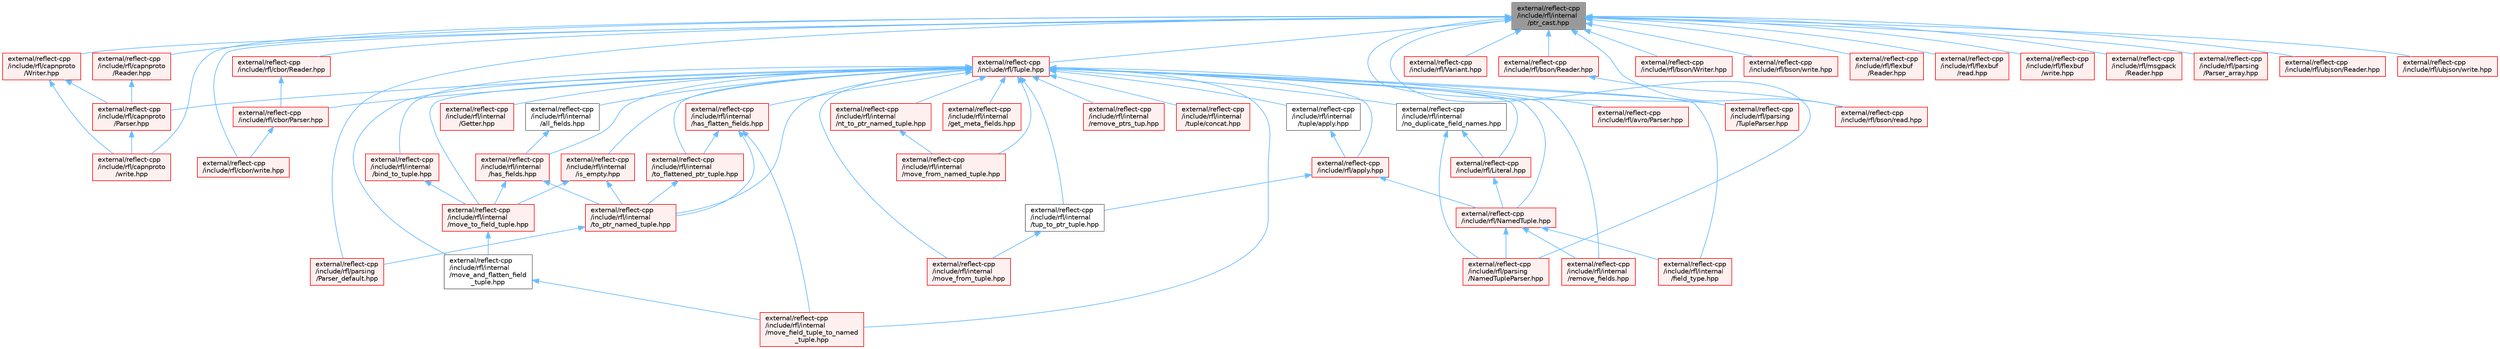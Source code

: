 digraph "external/reflect-cpp/include/rfl/internal/ptr_cast.hpp"
{
 // LATEX_PDF_SIZE
  bgcolor="transparent";
  edge [fontname=Helvetica,fontsize=10,labelfontname=Helvetica,labelfontsize=10];
  node [fontname=Helvetica,fontsize=10,shape=box,height=0.2,width=0.4];
  Node1 [id="Node000001",label="external/reflect-cpp\l/include/rfl/internal\l/ptr_cast.hpp",height=0.2,width=0.4,color="gray40", fillcolor="grey60", style="filled", fontcolor="black",tooltip=" "];
  Node1 -> Node2 [id="edge1_Node000001_Node000002",dir="back",color="steelblue1",style="solid",tooltip=" "];
  Node2 [id="Node000002",label="external/reflect-cpp\l/include/rfl/Tuple.hpp",height=0.2,width=0.4,color="red", fillcolor="#FFF0F0", style="filled",URL="$_tuple_8hpp.html",tooltip=" "];
  Node2 -> Node3 [id="edge2_Node000002_Node000003",dir="back",color="steelblue1",style="solid",tooltip=" "];
  Node3 [id="Node000003",label="external/reflect-cpp\l/include/rfl/Literal.hpp",height=0.2,width=0.4,color="red", fillcolor="#FFF0F0", style="filled",URL="$_literal_8hpp.html",tooltip=" "];
  Node3 -> Node732 [id="edge3_Node000003_Node000732",dir="back",color="steelblue1",style="solid",tooltip=" "];
  Node732 [id="Node000732",label="external/reflect-cpp\l/include/rfl/NamedTuple.hpp",height=0.2,width=0.4,color="red", fillcolor="#FFF0F0", style="filled",URL="$_named_tuple_8hpp.html",tooltip=" "];
  Node732 -> Node737 [id="edge4_Node000732_Node000737",dir="back",color="steelblue1",style="solid",tooltip=" "];
  Node737 [id="Node000737",label="external/reflect-cpp\l/include/rfl/internal\l/field_type.hpp",height=0.2,width=0.4,color="red", fillcolor="#FFF0F0", style="filled",URL="$internal_2field__type_8hpp.html",tooltip=" "];
  Node732 -> Node734 [id="edge5_Node000732_Node000734",dir="back",color="steelblue1",style="solid",tooltip=" "];
  Node734 [id="Node000734",label="external/reflect-cpp\l/include/rfl/internal\l/remove_fields.hpp",height=0.2,width=0.4,color="red", fillcolor="#FFF0F0", style="filled",URL="$internal_2remove__fields_8hpp.html",tooltip=" "];
  Node732 -> Node671 [id="edge6_Node000732_Node000671",dir="back",color="steelblue1",style="solid",tooltip=" "];
  Node671 [id="Node000671",label="external/reflect-cpp\l/include/rfl/parsing\l/NamedTupleParser.hpp",height=0.2,width=0.4,color="red", fillcolor="#FFF0F0", style="filled",URL="$_named_tuple_parser_8hpp.html",tooltip=" "];
  Node2 -> Node732 [id="edge7_Node000002_Node000732",dir="back",color="steelblue1",style="solid",tooltip=" "];
  Node2 -> Node842 [id="edge8_Node000002_Node000842",dir="back",color="steelblue1",style="solid",tooltip=" "];
  Node842 [id="Node000842",label="external/reflect-cpp\l/include/rfl/apply.hpp",height=0.2,width=0.4,color="red", fillcolor="#FFF0F0", style="filled",URL="$apply_8hpp.html",tooltip=" "];
  Node842 -> Node732 [id="edge9_Node000842_Node000732",dir="back",color="steelblue1",style="solid",tooltip=" "];
  Node842 -> Node793 [id="edge10_Node000842_Node000793",dir="back",color="steelblue1",style="solid",tooltip=" "];
  Node793 [id="Node000793",label="external/reflect-cpp\l/include/rfl/internal\l/tup_to_ptr_tuple.hpp",height=0.2,width=0.4,color="grey40", fillcolor="white", style="filled",URL="$tup__to__ptr__tuple_8hpp.html",tooltip=" "];
  Node793 -> Node752 [id="edge11_Node000793_Node000752",dir="back",color="steelblue1",style="solid",tooltip=" "];
  Node752 [id="Node000752",label="external/reflect-cpp\l/include/rfl/internal\l/move_from_tuple.hpp",height=0.2,width=0.4,color="red", fillcolor="#FFF0F0", style="filled",URL="$move__from__tuple_8hpp.html",tooltip=" "];
  Node2 -> Node674 [id="edge12_Node000002_Node000674",dir="back",color="steelblue1",style="solid",tooltip=" "];
  Node674 [id="Node000674",label="external/reflect-cpp\l/include/rfl/avro/Parser.hpp",height=0.2,width=0.4,color="red", fillcolor="#FFF0F0", style="filled",URL="$avro_2_parser_8hpp.html",tooltip=" "];
  Node2 -> Node680 [id="edge13_Node000002_Node000680",dir="back",color="steelblue1",style="solid",tooltip=" "];
  Node680 [id="Node000680",label="external/reflect-cpp\l/include/rfl/capnproto\l/Parser.hpp",height=0.2,width=0.4,color="red", fillcolor="#FFF0F0", style="filled",URL="$capnproto_2_parser_8hpp.html",tooltip=" "];
  Node680 -> Node241 [id="edge14_Node000680_Node000241",dir="back",color="steelblue1",style="solid",tooltip=" "];
  Node241 [id="Node000241",label="external/reflect-cpp\l/include/rfl/capnproto\l/write.hpp",height=0.2,width=0.4,color="red", fillcolor="#FFF0F0", style="filled",URL="$capnproto_2write_8hpp.html",tooltip=" "];
  Node2 -> Node682 [id="edge15_Node000002_Node000682",dir="back",color="steelblue1",style="solid",tooltip=" "];
  Node682 [id="Node000682",label="external/reflect-cpp\l/include/rfl/cbor/Parser.hpp",height=0.2,width=0.4,color="red", fillcolor="#FFF0F0", style="filled",URL="$cbor_2_parser_8hpp.html",tooltip=" "];
  Node682 -> Node685 [id="edge16_Node000682_Node000685",dir="back",color="steelblue1",style="solid",tooltip=" "];
  Node685 [id="Node000685",label="external/reflect-cpp\l/include/rfl/cbor/write.hpp",height=0.2,width=0.4,color="red", fillcolor="#FFF0F0", style="filled",URL="$cbor_2write_8hpp.html",tooltip=" "];
  Node2 -> Node843 [id="edge17_Node000002_Node000843",dir="back",color="steelblue1",style="solid",tooltip=" "];
  Node843 [id="Node000843",label="external/reflect-cpp\l/include/rfl/internal\l/Getter.hpp",height=0.2,width=0.4,color="red", fillcolor="#FFF0F0", style="filled",URL="$_getter_8hpp.html",tooltip=" "];
  Node2 -> Node802 [id="edge18_Node000002_Node000802",dir="back",color="steelblue1",style="solid",tooltip=" "];
  Node802 [id="Node000802",label="external/reflect-cpp\l/include/rfl/internal\l/all_fields.hpp",height=0.2,width=0.4,color="grey40", fillcolor="white", style="filled",URL="$all__fields_8hpp.html",tooltip=" "];
  Node802 -> Node781 [id="edge19_Node000802_Node000781",dir="back",color="steelblue1",style="solid",tooltip=" "];
  Node781 [id="Node000781",label="external/reflect-cpp\l/include/rfl/internal\l/has_fields.hpp",height=0.2,width=0.4,color="red", fillcolor="#FFF0F0", style="filled",URL="$has__fields_8hpp.html",tooltip=" "];
  Node781 -> Node743 [id="edge20_Node000781_Node000743",dir="back",color="steelblue1",style="solid",tooltip=" "];
  Node743 [id="Node000743",label="external/reflect-cpp\l/include/rfl/internal\l/move_to_field_tuple.hpp",height=0.2,width=0.4,color="red", fillcolor="#FFF0F0", style="filled",URL="$move__to__field__tuple_8hpp.html",tooltip=" "];
  Node743 -> Node771 [id="edge21_Node000743_Node000771",dir="back",color="steelblue1",style="solid",tooltip=" "];
  Node771 [id="Node000771",label="external/reflect-cpp\l/include/rfl/internal\l/move_and_flatten_field\l_tuple.hpp",height=0.2,width=0.4,color="grey40", fillcolor="white", style="filled",URL="$move__and__flatten__field__tuple_8hpp.html",tooltip=" "];
  Node771 -> Node772 [id="edge22_Node000771_Node000772",dir="back",color="steelblue1",style="solid",tooltip=" "];
  Node772 [id="Node000772",label="external/reflect-cpp\l/include/rfl/internal\l/move_field_tuple_to_named\l_tuple.hpp",height=0.2,width=0.4,color="red", fillcolor="#FFF0F0", style="filled",URL="$move__field__tuple__to__named__tuple_8hpp.html",tooltip=" "];
  Node781 -> Node775 [id="edge23_Node000781_Node000775",dir="back",color="steelblue1",style="solid",tooltip=" "];
  Node775 [id="Node000775",label="external/reflect-cpp\l/include/rfl/internal\l/to_ptr_named_tuple.hpp",height=0.2,width=0.4,color="red", fillcolor="#FFF0F0", style="filled",URL="$to__ptr__named__tuple_8hpp.html",tooltip=" "];
  Node775 -> Node730 [id="edge24_Node000775_Node000730",dir="back",color="steelblue1",style="solid",tooltip=" "];
  Node730 [id="Node000730",label="external/reflect-cpp\l/include/rfl/parsing\l/Parser_default.hpp",height=0.2,width=0.4,color="red", fillcolor="#FFF0F0", style="filled",URL="$_parser__default_8hpp.html",tooltip=" "];
  Node2 -> Node742 [id="edge25_Node000002_Node000742",dir="back",color="steelblue1",style="solid",tooltip=" "];
  Node742 [id="Node000742",label="external/reflect-cpp\l/include/rfl/internal\l/bind_to_tuple.hpp",height=0.2,width=0.4,color="red", fillcolor="#FFF0F0", style="filled",URL="$bind__to__tuple_8hpp.html",tooltip=" "];
  Node742 -> Node743 [id="edge26_Node000742_Node000743",dir="back",color="steelblue1",style="solid",tooltip=" "];
  Node2 -> Node737 [id="edge27_Node000002_Node000737",dir="back",color="steelblue1",style="solid",tooltip=" "];
  Node2 -> Node841 [id="edge28_Node000002_Node000841",dir="back",color="steelblue1",style="solid",tooltip=" "];
  Node841 [id="Node000841",label="external/reflect-cpp\l/include/rfl/internal\l/get_meta_fields.hpp",height=0.2,width=0.4,color="red", fillcolor="#FFF0F0", style="filled",URL="$get__meta__fields_8hpp.html",tooltip=" "];
  Node2 -> Node781 [id="edge29_Node000002_Node000781",dir="back",color="steelblue1",style="solid",tooltip=" "];
  Node2 -> Node851 [id="edge30_Node000002_Node000851",dir="back",color="steelblue1",style="solid",tooltip=" "];
  Node851 [id="Node000851",label="external/reflect-cpp\l/include/rfl/internal\l/has_flatten_fields.hpp",height=0.2,width=0.4,color="red", fillcolor="#FFF0F0", style="filled",URL="$has__flatten__fields_8hpp.html",tooltip=" "];
  Node851 -> Node772 [id="edge31_Node000851_Node000772",dir="back",color="steelblue1",style="solid",tooltip=" "];
  Node851 -> Node782 [id="edge32_Node000851_Node000782",dir="back",color="steelblue1",style="solid",tooltip=" "];
  Node782 [id="Node000782",label="external/reflect-cpp\l/include/rfl/internal\l/to_flattened_ptr_tuple.hpp",height=0.2,width=0.4,color="red", fillcolor="#FFF0F0", style="filled",URL="$to__flattened__ptr__tuple_8hpp.html",tooltip=" "];
  Node782 -> Node775 [id="edge33_Node000782_Node000775",dir="back",color="steelblue1",style="solid",tooltip=" "];
  Node851 -> Node775 [id="edge34_Node000851_Node000775",dir="back",color="steelblue1",style="solid",tooltip=" "];
  Node2 -> Node785 [id="edge35_Node000002_Node000785",dir="back",color="steelblue1",style="solid",tooltip=" "];
  Node785 [id="Node000785",label="external/reflect-cpp\l/include/rfl/internal\l/is_empty.hpp",height=0.2,width=0.4,color="red", fillcolor="#FFF0F0", style="filled",URL="$internal_2is__empty_8hpp.html",tooltip=" "];
  Node785 -> Node743 [id="edge36_Node000785_Node000743",dir="back",color="steelblue1",style="solid",tooltip=" "];
  Node785 -> Node775 [id="edge37_Node000785_Node000775",dir="back",color="steelblue1",style="solid",tooltip=" "];
  Node2 -> Node771 [id="edge38_Node000002_Node000771",dir="back",color="steelblue1",style="solid",tooltip=" "];
  Node2 -> Node772 [id="edge39_Node000002_Node000772",dir="back",color="steelblue1",style="solid",tooltip=" "];
  Node2 -> Node769 [id="edge40_Node000002_Node000769",dir="back",color="steelblue1",style="solid",tooltip=" "];
  Node769 [id="Node000769",label="external/reflect-cpp\l/include/rfl/internal\l/move_from_named_tuple.hpp",height=0.2,width=0.4,color="red", fillcolor="#FFF0F0", style="filled",URL="$move__from__named__tuple_8hpp.html",tooltip=" "];
  Node2 -> Node752 [id="edge41_Node000002_Node000752",dir="back",color="steelblue1",style="solid",tooltip=" "];
  Node2 -> Node743 [id="edge42_Node000002_Node000743",dir="back",color="steelblue1",style="solid",tooltip=" "];
  Node2 -> Node852 [id="edge43_Node000002_Node000852",dir="back",color="steelblue1",style="solid",tooltip=" "];
  Node852 [id="Node000852",label="external/reflect-cpp\l/include/rfl/internal\l/no_duplicate_field_names.hpp",height=0.2,width=0.4,color="grey40", fillcolor="white", style="filled",URL="$no__duplicate__field__names_8hpp.html",tooltip=" "];
  Node852 -> Node3 [id="edge44_Node000852_Node000003",dir="back",color="steelblue1",style="solid",tooltip=" "];
  Node852 -> Node671 [id="edge45_Node000852_Node000671",dir="back",color="steelblue1",style="solid",tooltip=" "];
  Node2 -> Node792 [id="edge46_Node000002_Node000792",dir="back",color="steelblue1",style="solid",tooltip=" "];
  Node792 [id="Node000792",label="external/reflect-cpp\l/include/rfl/internal\l/nt_to_ptr_named_tuple.hpp",height=0.2,width=0.4,color="red", fillcolor="#FFF0F0", style="filled",URL="$nt__to__ptr__named__tuple_8hpp.html",tooltip=" "];
  Node792 -> Node769 [id="edge47_Node000792_Node000769",dir="back",color="steelblue1",style="solid",tooltip=" "];
  Node2 -> Node734 [id="edge48_Node000002_Node000734",dir="back",color="steelblue1",style="solid",tooltip=" "];
  Node2 -> Node750 [id="edge49_Node000002_Node000750",dir="back",color="steelblue1",style="solid",tooltip=" "];
  Node750 [id="Node000750",label="external/reflect-cpp\l/include/rfl/internal\l/remove_ptrs_tup.hpp",height=0.2,width=0.4,color="red", fillcolor="#FFF0F0", style="filled",URL="$remove__ptrs__tup_8hpp.html",tooltip=" "];
  Node2 -> Node782 [id="edge50_Node000002_Node000782",dir="back",color="steelblue1",style="solid",tooltip=" "];
  Node2 -> Node775 [id="edge51_Node000002_Node000775",dir="back",color="steelblue1",style="solid",tooltip=" "];
  Node2 -> Node793 [id="edge52_Node000002_Node000793",dir="back",color="steelblue1",style="solid",tooltip=" "];
  Node2 -> Node853 [id="edge53_Node000002_Node000853",dir="back",color="steelblue1",style="solid",tooltip=" "];
  Node853 [id="Node000853",label="external/reflect-cpp\l/include/rfl/internal\l/tuple/apply.hpp",height=0.2,width=0.4,color="grey40", fillcolor="white", style="filled",URL="$internal_2tuple_2apply_8hpp.html",tooltip=" "];
  Node853 -> Node842 [id="edge54_Node000853_Node000842",dir="back",color="steelblue1",style="solid",tooltip=" "];
  Node2 -> Node854 [id="edge55_Node000002_Node000854",dir="back",color="steelblue1",style="solid",tooltip=" "];
  Node854 [id="Node000854",label="external/reflect-cpp\l/include/rfl/internal\l/tuple/concat.hpp",height=0.2,width=0.4,color="red", fillcolor="#FFF0F0", style="filled",URL="$concat_8hpp.html",tooltip=" "];
  Node2 -> Node795 [id="edge56_Node000002_Node000795",dir="back",color="steelblue1",style="solid",tooltip=" "];
  Node795 [id="Node000795",label="external/reflect-cpp\l/include/rfl/parsing\l/TupleParser.hpp",height=0.2,width=0.4,color="red", fillcolor="#FFF0F0", style="filled",URL="$_tuple_parser_8hpp.html",tooltip=" "];
  Node1 -> Node865 [id="edge57_Node000001_Node000865",dir="back",color="steelblue1",style="solid",tooltip=" "];
  Node865 [id="Node000865",label="external/reflect-cpp\l/include/rfl/Variant.hpp",height=0.2,width=0.4,color="red", fillcolor="#FFF0F0", style="filled",URL="$_variant_8hpp.html",tooltip=" "];
  Node1 -> Node904 [id="edge58_Node000001_Node000904",dir="back",color="steelblue1",style="solid",tooltip=" "];
  Node904 [id="Node000904",label="external/reflect-cpp\l/include/rfl/bson/Reader.hpp",height=0.2,width=0.4,color="red", fillcolor="#FFF0F0", style="filled",URL="$bson_2_reader_8hpp.html",tooltip=" "];
  Node904 -> Node676 [id="edge59_Node000904_Node000676",dir="back",color="steelblue1",style="solid",tooltip=" "];
  Node676 [id="Node000676",label="external/reflect-cpp\l/include/rfl/bson/read.hpp",height=0.2,width=0.4,color="red", fillcolor="#FFF0F0", style="filled",URL="$bson_2read_8hpp.html",tooltip=" "];
  Node1 -> Node905 [id="edge60_Node000001_Node000905",dir="back",color="steelblue1",style="solid",tooltip=" "];
  Node905 [id="Node000905",label="external/reflect-cpp\l/include/rfl/bson/Writer.hpp",height=0.2,width=0.4,color="red", fillcolor="#FFF0F0", style="filled",URL="$bson_2_writer_8hpp.html",tooltip=" "];
  Node1 -> Node676 [id="edge61_Node000001_Node000676",dir="back",color="steelblue1",style="solid",tooltip=" "];
  Node1 -> Node678 [id="edge62_Node000001_Node000678",dir="back",color="steelblue1",style="solid",tooltip=" "];
  Node678 [id="Node000678",label="external/reflect-cpp\l/include/rfl/bson/write.hpp",height=0.2,width=0.4,color="red", fillcolor="#FFF0F0", style="filled",URL="$bson_2write_8hpp.html",tooltip=" "];
  Node1 -> Node835 [id="edge63_Node000001_Node000835",dir="back",color="steelblue1",style="solid",tooltip=" "];
  Node835 [id="Node000835",label="external/reflect-cpp\l/include/rfl/capnproto\l/Reader.hpp",height=0.2,width=0.4,color="red", fillcolor="#FFF0F0", style="filled",URL="$capnproto_2_reader_8hpp.html",tooltip=" "];
  Node835 -> Node680 [id="edge64_Node000835_Node000680",dir="back",color="steelblue1",style="solid",tooltip=" "];
  Node1 -> Node837 [id="edge65_Node000001_Node000837",dir="back",color="steelblue1",style="solid",tooltip=" "];
  Node837 [id="Node000837",label="external/reflect-cpp\l/include/rfl/capnproto\l/Writer.hpp",height=0.2,width=0.4,color="red", fillcolor="#FFF0F0", style="filled",URL="$capnproto_2_writer_8hpp.html",tooltip=" "];
  Node837 -> Node680 [id="edge66_Node000837_Node000680",dir="back",color="steelblue1",style="solid",tooltip=" "];
  Node837 -> Node241 [id="edge67_Node000837_Node000241",dir="back",color="steelblue1",style="solid",tooltip=" "];
  Node1 -> Node241 [id="edge68_Node000001_Node000241",dir="back",color="steelblue1",style="solid",tooltip=" "];
  Node1 -> Node908 [id="edge69_Node000001_Node000908",dir="back",color="steelblue1",style="solid",tooltip=" "];
  Node908 [id="Node000908",label="external/reflect-cpp\l/include/rfl/cbor/Reader.hpp",height=0.2,width=0.4,color="red", fillcolor="#FFF0F0", style="filled",URL="$cbor_2_reader_8hpp.html",tooltip=" "];
  Node908 -> Node682 [id="edge70_Node000908_Node000682",dir="back",color="steelblue1",style="solid",tooltip=" "];
  Node1 -> Node685 [id="edge71_Node000001_Node000685",dir="back",color="steelblue1",style="solid",tooltip=" "];
  Node1 -> Node909 [id="edge72_Node000001_Node000909",dir="back",color="steelblue1",style="solid",tooltip=" "];
  Node909 [id="Node000909",label="external/reflect-cpp\l/include/rfl/flexbuf\l/Reader.hpp",height=0.2,width=0.4,color="red", fillcolor="#FFF0F0", style="filled",URL="$flexbuf_2_reader_8hpp.html",tooltip=" "];
  Node1 -> Node688 [id="edge73_Node000001_Node000688",dir="back",color="steelblue1",style="solid",tooltip=" "];
  Node688 [id="Node000688",label="external/reflect-cpp\l/include/rfl/flexbuf\l/read.hpp",height=0.2,width=0.4,color="red", fillcolor="#FFF0F0", style="filled",URL="$flexbuf_2read_8hpp.html",tooltip=" "];
  Node1 -> Node690 [id="edge74_Node000001_Node000690",dir="back",color="steelblue1",style="solid",tooltip=" "];
  Node690 [id="Node000690",label="external/reflect-cpp\l/include/rfl/flexbuf\l/write.hpp",height=0.2,width=0.4,color="red", fillcolor="#FFF0F0", style="filled",URL="$flexbuf_2write_8hpp.html",tooltip=" "];
  Node1 -> Node910 [id="edge75_Node000001_Node000910",dir="back",color="steelblue1",style="solid",tooltip=" "];
  Node910 [id="Node000910",label="external/reflect-cpp\l/include/rfl/msgpack\l/Reader.hpp",height=0.2,width=0.4,color="red", fillcolor="#FFF0F0", style="filled",URL="$msgpack_2_reader_8hpp.html",tooltip=" "];
  Node1 -> Node671 [id="edge76_Node000001_Node000671",dir="back",color="steelblue1",style="solid",tooltip=" "];
  Node1 -> Node847 [id="edge77_Node000001_Node000847",dir="back",color="steelblue1",style="solid",tooltip=" "];
  Node847 [id="Node000847",label="external/reflect-cpp\l/include/rfl/parsing\l/Parser_array.hpp",height=0.2,width=0.4,color="red", fillcolor="#FFF0F0", style="filled",URL="$_parser__array_8hpp.html",tooltip=" "];
  Node1 -> Node730 [id="edge78_Node000001_Node000730",dir="back",color="steelblue1",style="solid",tooltip=" "];
  Node1 -> Node795 [id="edge79_Node000001_Node000795",dir="back",color="steelblue1",style="solid",tooltip=" "];
  Node1 -> Node911 [id="edge80_Node000001_Node000911",dir="back",color="steelblue1",style="solid",tooltip=" "];
  Node911 [id="Node000911",label="external/reflect-cpp\l/include/rfl/ubjson/Reader.hpp",height=0.2,width=0.4,color="red", fillcolor="#FFF0F0", style="filled",URL="$ubjson_2_reader_8hpp.html",tooltip=" "];
  Node1 -> Node716 [id="edge81_Node000001_Node000716",dir="back",color="steelblue1",style="solid",tooltip=" "];
  Node716 [id="Node000716",label="external/reflect-cpp\l/include/rfl/ubjson/write.hpp",height=0.2,width=0.4,color="red", fillcolor="#FFF0F0", style="filled",URL="$ubjson_2write_8hpp.html",tooltip=" "];
}
